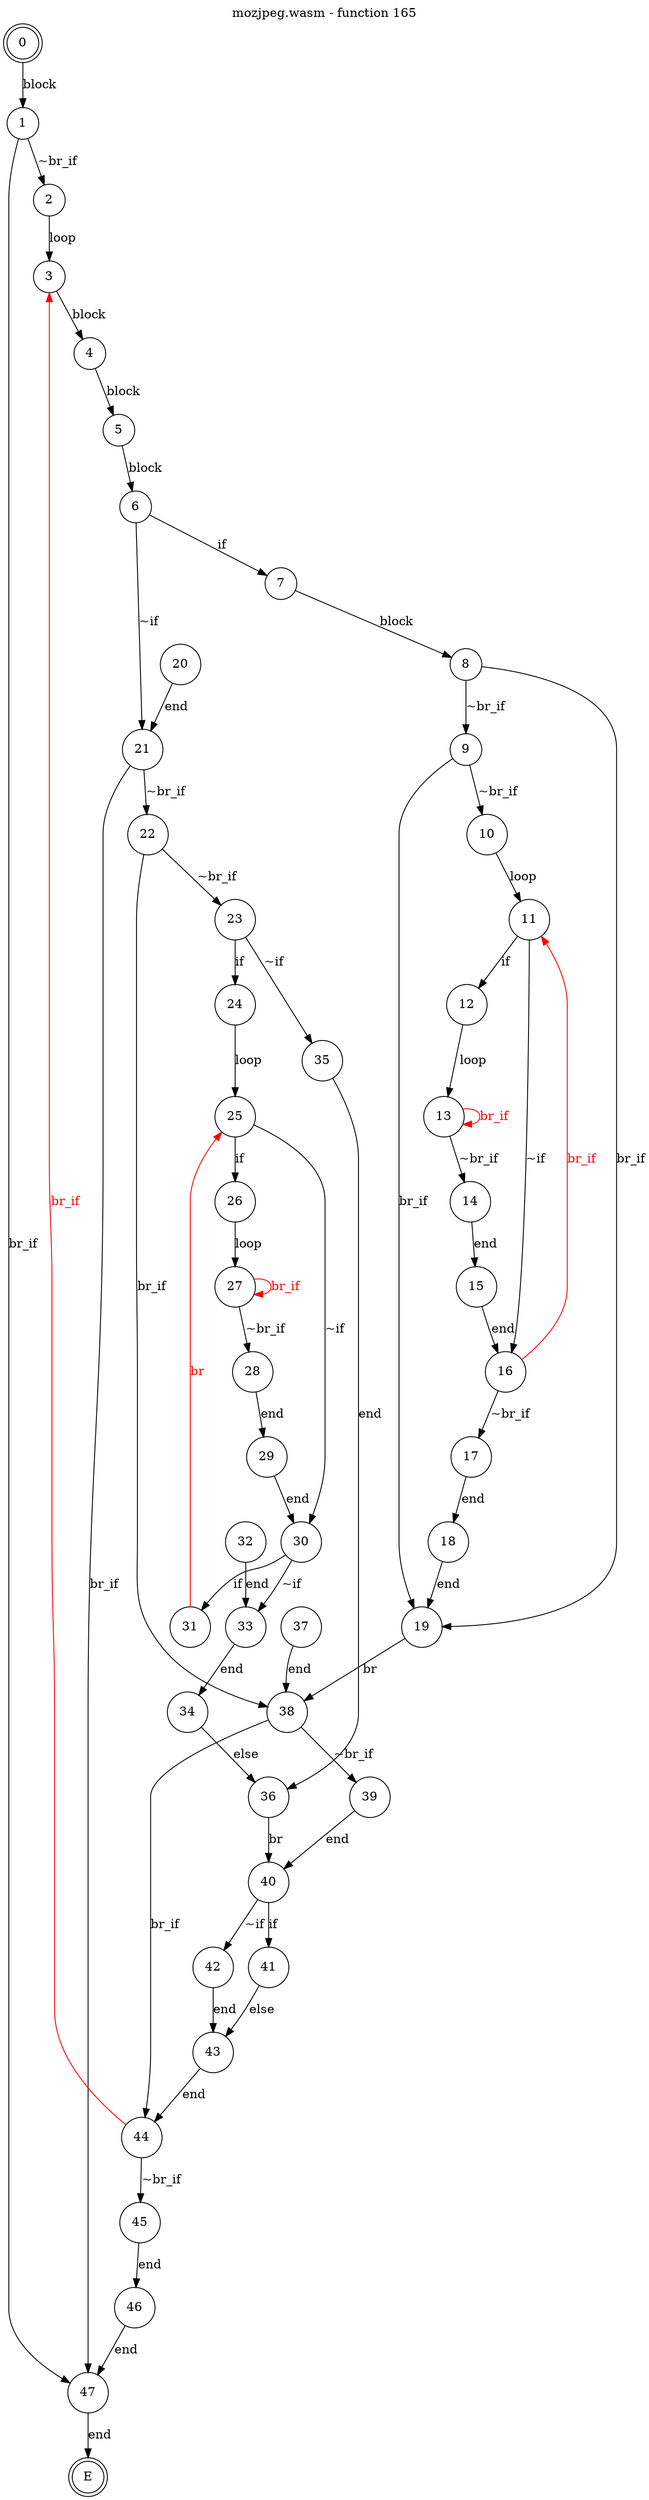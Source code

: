 digraph finite_state_machine {
    label = "mozjpeg.wasm - function 165"
    labelloc =  t
    labelfontsize = 16
    labelfontcolor = black
    labelfontname = "Helvetica"
    node [shape = doublecircle]; 0 E ;
    node [shape = circle];
    0 -> 1[label="block"];
    1 -> 2[label="~br_if"];
    1 -> 47[label="br_if"];
    2 -> 3[label="loop"];
    3 -> 4[label="block"];
    4 -> 5[label="block"];
    5 -> 6[label="block"];
    6 -> 7[label="if"];
    6 -> 21[label="~if"];
    7 -> 8[label="block"];
    8 -> 9[label="~br_if"];
    8 -> 19[label="br_if"];
    9 -> 10[label="~br_if"];
    9 -> 19[label="br_if"];
    10 -> 11[label="loop"];
    11 -> 12[label="if"];
    11 -> 16[label="~if"];
    12 -> 13[label="loop"];
    13 -> 14[label="~br_if"];
    13 -> 13[color="red" fontcolor="red" label="br_if"];
    14 -> 15[label="end"];
    15 -> 16[label="end"];
    16 -> 17[label="~br_if"];
    16 -> 11[color="red" fontcolor="red" label="br_if"];
    17 -> 18[label="end"];
    18 -> 19[label="end"];
    19 -> 38[label="br"];
    20 -> 21[label="end"];
    21 -> 22[label="~br_if"];
    21 -> 47[label="br_if"];
    22 -> 23[label="~br_if"];
    22 -> 38[label="br_if"];
    23 -> 24[label="if"];
    23 -> 35[label="~if"];
    24 -> 25[label="loop"];
    25 -> 26[label="if"];
    25 -> 30[label="~if"];
    26 -> 27[label="loop"];
    27 -> 28[label="~br_if"];
    27 -> 27[color="red" fontcolor="red" label="br_if"];
    28 -> 29[label="end"];
    29 -> 30[label="end"];
    30 -> 31[label="if"];
    30 -> 33[label="~if"];
    31 -> 25[color="red" fontcolor="red" label="br"];
    32 -> 33[label="end"];
    33 -> 34[label="end"];
    34 -> 36[label="else"];
    35 -> 36[label="end"];
    36 -> 40[label="br"];
    37 -> 38[label="end"];
    38 -> 39[label="~br_if"];
    38 -> 44[label="br_if"];
    39 -> 40[label="end"];
    40 -> 41[label="if"];
    40 -> 42[label="~if"];
    41 -> 43[label="else"];
    42 -> 43[label="end"];
    43 -> 44[label="end"];
    44 -> 45[label="~br_if"];
    44 -> 3[color="red" fontcolor="red" label="br_if"];
    45 -> 46[label="end"];
    46 -> 47[label="end"];
    47 -> E[label="end"];
}
